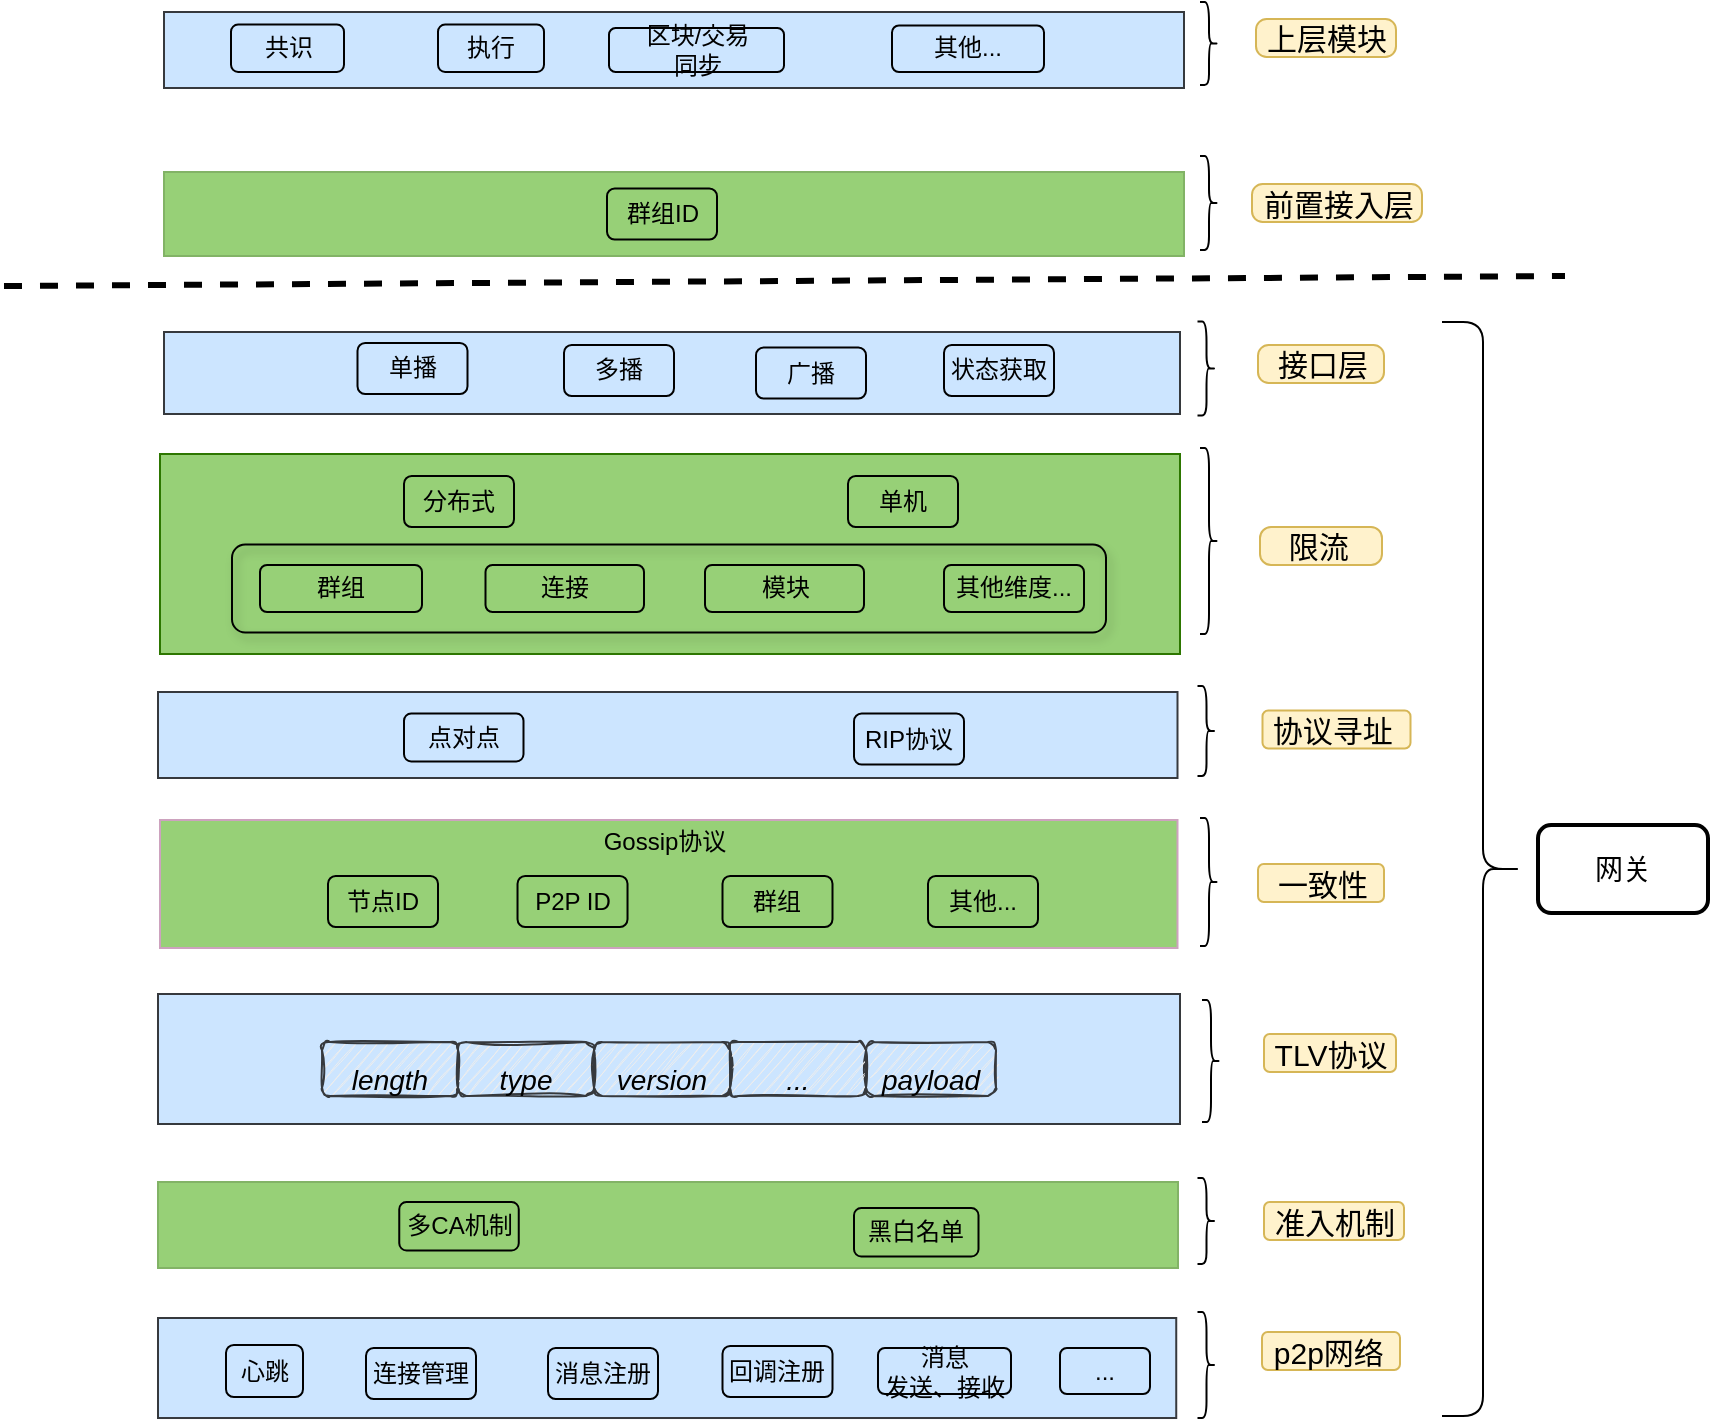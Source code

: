 <mxfile version="17.2.4" type="device"><diagram id="LjcHvfkx4tGp7lgOrIEd" name="第 1 页"><mxGraphModel dx="1757" dy="1292" grid="0" gridSize="10" guides="1" tooltips="1" connect="1" arrows="1" fold="1" page="0" pageScale="1" pageWidth="850" pageHeight="1100" background="none" math="0" shadow="0"><root><mxCell id="0"/><mxCell id="1" parent="0"/><mxCell id="RUT14wLtlC0sVts7Rqis-16" value="" style="rounded=0;whiteSpace=wrap;html=1;shadow=0;strokeColor=#2D7600;fillColor=#97D077;fontColor=#ffffff;" vertex="1" parent="1"><mxGeometry x="-62" y="111" width="510" height="100" as="geometry"/></mxCell><mxCell id="RUT14wLtlC0sVts7Rqis-17" value="" style="rounded=0;whiteSpace=wrap;html=1;shadow=0;strokeColor=#CDA2BE;fillColor=#97D077;gradientColor=none;gradientDirection=north;" vertex="1" parent="1"><mxGeometry x="-62" y="294" width="508.75" height="64" as="geometry"/></mxCell><mxCell id="RUT14wLtlC0sVts7Rqis-18" value="" style="rounded=0;whiteSpace=wrap;html=1;shadow=0;strokeColor=#36393d;fillColor=#cce5ff;" vertex="1" parent="1"><mxGeometry x="-63" y="230" width="509.75" height="43" as="geometry"/></mxCell><mxCell id="RUT14wLtlC0sVts7Rqis-20" value="" style="rounded=0;whiteSpace=wrap;html=1;shadow=0;strokeColor=#36393d;fillColor=#cce5ff;" vertex="1" parent="1"><mxGeometry x="-60" y="50" width="508" height="41" as="geometry"/></mxCell><mxCell id="RUT14wLtlC0sVts7Rqis-21" value="&lt;span style=&quot;color: rgba(0 , 0 , 0 , 0) ; font-family: monospace ; font-size: 0px&quot;&gt;%3CmxGraphModel%3E%3Croot%3E%3CmxCell%20id%3D%220%22%2F%3E%3CmxCell%20id%3D%221%22%20parent%3D%220%22%2F%3E%3CmxCell%20id%3D%222%22%20value%3D%22%E5%A4%9A%E6%92%AD%22%20style%3D%22rounded%3D1%3BwhiteSpace%3Dwrap%3Bhtml%3D1%3Bshadow%3D1%3BstrokeColor%3Ddefault%3BfillColor%3Dnone%3B%22%20vertex%3D%221%22%20parent%3D%221%22%3E%3CmxGeometry%20x%3D%22271%22%20y%3D%2255.5%22%20width%3D%2255%22%20height%3D%2225.5%22%20as%3D%22geometry%22%2F%3E%3C%2FmxCell%3E%3C%2Froot%3E%3C%2FmxGraphModel%3E&lt;/span&gt;&lt;span style=&quot;color: rgba(0 , 0 , 0 , 0) ; font-family: monospace ; font-size: 0px&quot;&gt;%3CmxGraphModel%3E%3Croot%3E%3CmxCell%20id%3D%220%22%2F%3E%3CmxCell%20id%3D%221%22%20parent%3D%220%22%2F%3E%3CmxCell%20id%3D%222%22%20value%3D%22%E5%A4%9A%E6%92%AD%22%20style%3D%22rounded%3D1%3BwhiteSpace%3Dwrap%3Bhtml%3D1%3Bshadow%3D1%3BstrokeColor%3Ddefault%3BfillColor%3Dnone%3B%22%20vertex%3D%221%22%20parent%3D%221%22%3E%3CmxGeometry%20x%3D%22271%22%20y%3D%2255.5%22%20width%3D%2255%22%20height%3D%2225.5%22%20as%3D%22geometry%22%2F%3E%3C%2FmxCell%3E%3C%2Froot%3E%3C%2FmxGraphModel%3E&lt;/span&gt;" style="shape=curlyBracket;whiteSpace=wrap;html=1;rounded=1;flipH=1;shadow=0;strokeColor=default;fillColor=none;" vertex="1" parent="1"><mxGeometry x="458" y="-38" width="9" height="47" as="geometry"/></mxCell><mxCell id="RUT14wLtlC0sVts7Rqis-22" value="&lt;font style=&quot;font-size: 15px&quot;&gt;&amp;nbsp;接口层&amp;nbsp;&lt;/font&gt;" style="text;html=1;align=center;verticalAlign=middle;resizable=0;points=[];autosize=1;strokeColor=#d6b656;fillColor=#fff2cc;rounded=1;arcSize=28;gradientColor=none;shadow=0;" vertex="1" parent="1"><mxGeometry x="487" y="56.5" width="63" height="19" as="geometry"/></mxCell><mxCell id="RUT14wLtlC0sVts7Rqis-23" value="单播" style="rounded=1;whiteSpace=wrap;html=1;shadow=0;strokeColor=default;fillColor=none;" vertex="1" parent="1"><mxGeometry x="36.75" y="55.5" width="55" height="25.5" as="geometry"/></mxCell><mxCell id="RUT14wLtlC0sVts7Rqis-24" value="多播" style="rounded=1;whiteSpace=wrap;html=1;shadow=0;strokeColor=default;fillColor=none;" vertex="1" parent="1"><mxGeometry x="140" y="56.5" width="55" height="25.5" as="geometry"/></mxCell><mxCell id="RUT14wLtlC0sVts7Rqis-25" value="广播" style="rounded=1;whiteSpace=wrap;html=1;shadow=0;strokeColor=default;fillColor=none;" vertex="1" parent="1"><mxGeometry x="236" y="57.75" width="55" height="25.5" as="geometry"/></mxCell><mxCell id="RUT14wLtlC0sVts7Rqis-27" value="&lt;span style=&quot;color: rgba(0 , 0 , 0 , 0) ; font-family: monospace ; font-size: 0px&quot;&gt;%3CmxGraphModel%3E%3Croot%3E%3CmxCell%20id%3D%220%22%2F%3E%3CmxCell%20id%3D%221%22%20parent%3D%220%22%2F%3E%3CmxCell%20id%3D%222%22%20value%3D%22%E5%A4%9A%E6%92%AD%22%20style%3D%22rounded%3D1%3BwhiteSpace%3Dwrap%3Bhtml%3D1%3Bshadow%3D1%3BstrokeColor%3Ddefault%3BfillColor%3Dnone%3B%22%20vertex%3D%221%22%20parent%3D%221%22%3E%3CmxGeometry%20x%3D%22271%22%20y%3D%2255.5%22%20width%3D%2255%22%20height%3D%2225.5%22%20as%3D%22geometry%22%2F%3E%3C%2FmxCell%3E%3C%2Froot%3E%3C%2FmxGraphModel%3E&lt;/span&gt;&lt;span style=&quot;color: rgba(0 , 0 , 0 , 0) ; font-family: monospace ; font-size: 0px&quot;&gt;%3CmxGraphModel%3E%3Croot%3E%3CmxCell%20id%3D%220%22%2F%3E%3CmxCell%20id%3D%221%22%20parent%3D%220%22%2F%3E%3CmxCell%20id%3D%222%22%20value%3D%22%E5%A4%9A%E6%92%AD%22%20style%3D%22rounded%3D1%3BwhiteSpace%3Dwrap%3Bhtml%3D1%3Bshadow%3D1%3BstrokeColor%3Ddefault%3BfillColor%3Dnone%3B%22%20vertex%3D%221%22%20parent%3D%221%22%3E%3CmxGeometry%20x%3D%22271%22%20y%3D%2255.5%22%20width%3D%2255%22%20height%3D%2225.5%22%20as%3D%22geometry%22%2F%3E%3C%2FmxCell%3E%3C%2Froot%3E%3C%2FmxGraphModel%3E&lt;/span&gt;" style="shape=curlyBracket;whiteSpace=wrap;html=1;rounded=1;flipH=1;shadow=0;strokeColor=default;fillColor=none;" vertex="1" parent="1"><mxGeometry x="456.75" y="227" width="9" height="45" as="geometry"/></mxCell><mxCell id="RUT14wLtlC0sVts7Rqis-28" value="&lt;font style=&quot;font-size: 15px&quot;&gt;协议寻址&amp;nbsp;&lt;/font&gt;" style="text;html=1;align=center;verticalAlign=middle;resizable=0;points=[];autosize=1;strokeColor=#d6b656;fillColor=#fff2cc;rounded=1;gradientColor=none;shadow=0;" vertex="1" parent="1"><mxGeometry x="489.25" y="239.25" width="74" height="19" as="geometry"/></mxCell><mxCell id="RUT14wLtlC0sVts7Rqis-29" value="点对点" style="rounded=1;whiteSpace=wrap;html=1;shadow=0;strokeColor=default;fillColor=none;" vertex="1" parent="1"><mxGeometry x="60" y="240.75" width="59.75" height="24" as="geometry"/></mxCell><mxCell id="RUT14wLtlC0sVts7Rqis-30" value="RIP协议" style="rounded=1;whiteSpace=wrap;html=1;shadow=0;strokeColor=default;fillColor=none;" vertex="1" parent="1"><mxGeometry x="285" y="240.75" width="55" height="25.5" as="geometry"/></mxCell><mxCell id="RUT14wLtlC0sVts7Rqis-31" value="&lt;span style=&quot;color: rgba(0 , 0 , 0 , 0) ; font-family: monospace ; font-size: 0px&quot;&gt;%3CmxGraphModel%3E%3Croot%3E%3CmxCell%20id%3D%220%22%2F%3E%3CmxCell%20id%3D%221%22%20parent%3D%220%22%2F%3E%3CmxCell%20id%3D%222%22%20value%3D%22%E5%A4%9A%E6%92%AD%22%20style%3D%22rounded%3D1%3BwhiteSpace%3Dwrap%3Bhtml%3D1%3Bshadow%3D1%3BstrokeColor%3Ddefault%3BfillColor%3Dnone%3B%22%20vertex%3D%221%22%20parent%3D%221%22%3E%3CmxGeometry%20x%3D%22271%22%20y%3D%2255.5%22%20width%3D%2255%22%20height%3D%2225.5%22%20as%3D%22geometry%22%2F%3E%3C%2FmxCell%3E%3C%2Froot%3E%3C%2FmxGraphModel%3E&lt;/span&gt;&lt;span style=&quot;color: rgba(0 , 0 , 0 , 0) ; font-family: monospace ; font-size: 0px&quot;&gt;%3CmxGraphModel%3E%3Croot%3E%3CmxCell%20id%3D%220%22%2F%3E%3CmxCell%20id%3D%221%22%20parent%3D%220%22%2F%3E%3CmxCell%20id%3D%222%22%20value%3D%22%E5%A4%9A%E6%92%AD%22%20style%3D%22rounded%3D1%3BwhiteSpace%3Dwrap%3Bhtml%3D1%3Bshadow%3D1%3BstrokeColor%3Ddefault%3BfillColor%3Dnone%3B%22%20vertex%3D%221%22%20parent%3D%221%22%3E%3CmxGeometry%20x%3D%22271%22%20y%3D%2255.5%22%20width%3D%2255%22%20height%3D%2225.5%22%20as%3D%22geometry%22%2F%3E%3C%2FmxCell%3E%3C%2Froot%3E%3C%2FmxGraphModel%3E&lt;/span&gt;" style="shape=curlyBracket;whiteSpace=wrap;html=1;rounded=1;flipH=1;shadow=0;strokeColor=default;fillColor=none;" vertex="1" parent="1"><mxGeometry x="458" y="108" width="9" height="93" as="geometry"/></mxCell><mxCell id="RUT14wLtlC0sVts7Rqis-32" value="&lt;font style=&quot;font-size: 15px&quot;&gt;&amp;nbsp; 限流&amp;nbsp; &amp;nbsp;&lt;/font&gt;" style="text;html=1;align=center;verticalAlign=middle;resizable=0;points=[];autosize=1;strokeColor=#d6b656;fillColor=#fff2cc;rounded=1;arcSize=29;shadow=0;gradientColor=none;" vertex="1" parent="1"><mxGeometry x="488" y="147.5" width="61" height="19" as="geometry"/></mxCell><mxCell id="RUT14wLtlC0sVts7Rqis-33" value="分布式" style="rounded=1;whiteSpace=wrap;html=1;shadow=0;strokeColor=default;fillColor=none;" vertex="1" parent="1"><mxGeometry x="60.0" y="122" width="55" height="25.5" as="geometry"/></mxCell><mxCell id="RUT14wLtlC0sVts7Rqis-34" value="单机" style="rounded=1;whiteSpace=wrap;html=1;shadow=0;strokeColor=default;fillColor=none;" vertex="1" parent="1"><mxGeometry x="282" y="122" width="55" height="25.5" as="geometry"/></mxCell><mxCell id="RUT14wLtlC0sVts7Rqis-35" value="群组" style="rounded=1;whiteSpace=wrap;html=1;shadow=0;strokeColor=default;fillColor=none;" vertex="1" parent="1"><mxGeometry x="-12" y="166.5" width="81" height="23.5" as="geometry"/></mxCell><mxCell id="RUT14wLtlC0sVts7Rqis-39" value="" style="rounded=1;whiteSpace=wrap;html=1;shadow=1;strokeColor=default;fillColor=none;" vertex="1" parent="1"><mxGeometry x="-26" y="156.25" width="437" height="44" as="geometry"/></mxCell><mxCell id="RUT14wLtlC0sVts7Rqis-36" style="edgeStyle=orthogonalEdgeStyle;rounded=0;orthogonalLoop=1;jettySize=auto;html=1;exitX=0.5;exitY=1;exitDx=0;exitDy=0;shadow=0;" edge="1" parent="1" source="RUT14wLtlC0sVts7Rqis-34" target="RUT14wLtlC0sVts7Rqis-34"><mxGeometry relative="1" as="geometry"/></mxCell><mxCell id="RUT14wLtlC0sVts7Rqis-37" value="连接" style="rounded=1;whiteSpace=wrap;html=1;shadow=0;strokeColor=default;fillColor=none;" vertex="1" parent="1"><mxGeometry x="100.75" y="166.5" width="79.25" height="23.5" as="geometry"/></mxCell><mxCell id="RUT14wLtlC0sVts7Rqis-38" value="模块" style="rounded=1;whiteSpace=wrap;html=1;shadow=0;strokeColor=default;fillColor=none;" vertex="1" parent="1"><mxGeometry x="210.5" y="166.5" width="79.5" height="23.5" as="geometry"/></mxCell><mxCell id="RUT14wLtlC0sVts7Rqis-40" value="其他维度..." style="rounded=1;whiteSpace=wrap;html=1;shadow=0;strokeColor=default;fillColor=none;" vertex="1" parent="1"><mxGeometry x="330" y="166.5" width="70" height="23.5" as="geometry"/></mxCell><mxCell id="RUT14wLtlC0sVts7Rqis-41" value="&lt;span style=&quot;color: rgba(0 , 0 , 0 , 0) ; font-family: monospace ; font-size: 0px&quot;&gt;%3CmxGraphModel%3E%3Croot%3E%3CmxCell%20id%3D%220%22%2F%3E%3CmxCell%20id%3D%221%22%20parent%3D%220%22%2F%3E%3CmxCell%20id%3D%222%22%20value%3D%22%E5%A4%9A%E6%92%AD%22%20style%3D%22rounded%3D1%3BwhiteSpace%3Dwrap%3Bhtml%3D1%3Bshadow%3D1%3BstrokeColor%3Ddefault%3BfillColor%3Dnone%3B%22%20vertex%3D%221%22%20parent%3D%221%22%3E%3CmxGeometry%20x%3D%22271%22%20y%3D%2255.5%22%20width%3D%2255%22%20height%3D%2225.5%22%20as%3D%22geometry%22%2F%3E%3C%2FmxCell%3E%3C%2Froot%3E%3C%2FmxGraphModel%3E&lt;/span&gt;&lt;span style=&quot;color: rgba(0 , 0 , 0 , 0) ; font-family: monospace ; font-size: 0px&quot;&gt;%3CmxGraphModel%3E%3Croot%3E%3CmxCell%20id%3D%220%22%2F%3E%3CmxCell%20id%3D%221%22%20parent%3D%220%22%2F%3E%3CmxCell%20id%3D%222%22%20value%3D%22%E5%A4%9A%E6%92%AD%22%20style%3D%22rounded%3D1%3BwhiteSpace%3Dwrap%3Bhtml%3D1%3Bshadow%3D1%3BstrokeColor%3Ddefault%3BfillColor%3Dnone%3B%22%20vertex%3D%221%22%20parent%3D%221%22%3E%3CmxGeometry%20x%3D%22271%22%20y%3D%2255.5%22%20width%3D%2255%22%20height%3D%2225.5%22%20as%3D%22geometry%22%2F%3E%3C%2FmxCell%3E%3C%2Froot%3E%3C%2FmxGraphModel%3E&lt;/span&gt;" style="shape=curlyBracket;whiteSpace=wrap;html=1;rounded=1;flipH=1;shadow=0;strokeColor=default;fillColor=none;" vertex="1" parent="1"><mxGeometry x="458" y="293" width="9" height="64" as="geometry"/></mxCell><mxCell id="RUT14wLtlC0sVts7Rqis-42" value="&lt;font style=&quot;font-size: 15px&quot;&gt;&amp;nbsp;一致性&amp;nbsp;&lt;/font&gt;" style="text;html=1;align=center;verticalAlign=middle;resizable=0;points=[];autosize=1;strokeColor=#d6b656;fillColor=#fff2cc;rounded=1;gradientColor=none;shadow=0;" vertex="1" parent="1"><mxGeometry x="487" y="316" width="63" height="19" as="geometry"/></mxCell><mxCell id="RUT14wLtlC0sVts7Rqis-43" value="Gossip协议" style="rounded=1;whiteSpace=wrap;html=1;shadow=0;strokeColor=none;fillColor=none;" vertex="1" parent="1"><mxGeometry x="151.75" y="294" width="76.75" height="22" as="geometry"/></mxCell><mxCell id="RUT14wLtlC0sVts7Rqis-44" value="节点ID" style="rounded=1;whiteSpace=wrap;html=1;shadow=0;strokeColor=default;fillColor=none;" vertex="1" parent="1"><mxGeometry x="22" y="322" width="55" height="25.5" as="geometry"/></mxCell><mxCell id="RUT14wLtlC0sVts7Rqis-45" value="群组" style="rounded=1;whiteSpace=wrap;html=1;shadow=0;strokeColor=default;fillColor=none;" vertex="1" parent="1"><mxGeometry x="219.25" y="322" width="55" height="25.5" as="geometry"/></mxCell><mxCell id="RUT14wLtlC0sVts7Rqis-46" value="其他..." style="rounded=1;whiteSpace=wrap;html=1;shadow=0;strokeColor=default;fillColor=none;" vertex="1" parent="1"><mxGeometry x="322" y="322" width="55" height="25.5" as="geometry"/></mxCell><mxCell id="RUT14wLtlC0sVts7Rqis-47" value="&lt;span style=&quot;color: rgba(0 , 0 , 0 , 0) ; font-family: monospace ; font-size: 0px&quot;&gt;%3CmxGraphModel%3E%3Croot%3E%3CmxCell%20id%3D%220%22%2F%3E%3CmxCell%20id%3D%221%22%20parent%3D%220%22%2F%3E%3CmxCell%20id%3D%222%22%20value%3D%22%E5%A4%9A%E6%92%AD%22%20style%3D%22rounded%3D1%3BwhiteSpace%3Dwrap%3Bhtml%3D1%3Bshadow%3D1%3BstrokeColor%3Ddefault%3BfillColor%3Dnone%3B%22%20vertex%3D%221%22%20parent%3D%221%22%3E%3CmxGeometry%20x%3D%22271%22%20y%3D%2255.5%22%20width%3D%2255%22%20height%3D%2225.5%22%20as%3D%22geometry%22%2F%3E%3C%2FmxCell%3E%3C%2Froot%3E%3C%2FmxGraphModel%3E&lt;/span&gt;&lt;span style=&quot;color: rgba(0 , 0 , 0 , 0) ; font-family: monospace ; font-size: 0px&quot;&gt;%3CmxGraphModel%3E%3Croot%3E%3CmxCell%20id%3D%220%22%2F%3E%3CmxCell%20id%3D%221%22%20parent%3D%220%22%2F%3E%3CmxCell%20id%3D%222%22%20value%3D%22%E5%A4%9A%E6%92%AD%22%20style%3D%22rounded%3D1%3BwhiteSpace%3Dwrap%3Bhtml%3D1%3Bshadow%3D1%3BstrokeColor%3Ddefault%3BfillColor%3Dnone%3B%22%20vertex%3D%221%22%20parent%3D%221%22%3E%3CmxGeometry%20x%3D%22271%22%20y%3D%2255.5%22%20width%3D%2255%22%20height%3D%2225.5%22%20as%3D%22geometry%22%2F%3E%3C%2FmxCell%3E%3C%2Froot%3E%3C%2FmxGraphModel%3E&lt;/span&gt;" style="shape=curlyBracket;whiteSpace=wrap;html=1;rounded=1;flipH=1;shadow=0;strokeColor=default;fillColor=none;" vertex="1" parent="1"><mxGeometry x="456.75" y="473" width="9" height="43" as="geometry"/></mxCell><mxCell id="RUT14wLtlC0sVts7Rqis-48" value="&lt;font style=&quot;font-size: 15px&quot;&gt;准入机制&lt;/font&gt;" style="text;html=1;align=center;verticalAlign=middle;resizable=0;points=[];autosize=1;strokeColor=#d6b656;fillColor=#fff2cc;rounded=1;gradientColor=none;shadow=0;" vertex="1" parent="1"><mxGeometry x="490" y="485" width="70" height="19" as="geometry"/></mxCell><mxCell id="RUT14wLtlC0sVts7Rqis-49" value="&lt;span style=&quot;color: rgba(0 , 0 , 0 , 0) ; font-family: monospace ; font-size: 0px&quot;&gt;%3CmxGraphModel%3E%3Croot%3E%3CmxCell%20id%3D%220%22%2F%3E%3CmxCell%20id%3D%221%22%20parent%3D%220%22%2F%3E%3CmxCell%20id%3D%222%22%20value%3D%22%E5%A4%9A%E6%92%AD%22%20style%3D%22rounded%3D1%3BwhiteSpace%3Dwrap%3Bhtml%3D1%3Bshadow%3D1%3BstrokeColor%3Ddefault%3BfillColor%3Dnone%3B%22%20vertex%3D%221%22%20parent%3D%221%22%3E%3CmxGeometry%20x%3D%22271%22%20y%3D%2255.5%22%20width%3D%2255%22%20height%3D%2225.5%22%20as%3D%22geometry%22%2F%3E%3C%2FmxCell%3E%3C%2Froot%3E%3C%2FmxGraphModel%3E&lt;/span&gt;&lt;span style=&quot;color: rgba(0 , 0 , 0 , 0) ; font-family: monospace ; font-size: 0px&quot;&gt;%3CmxGraphModel%3E%3Croot%3E%3CmxCell%20id%3D%220%22%2F%3E%3CmxCell%20id%3D%221%22%20parent%3D%220%22%2F%3E%3CmxCell%20id%3D%222%22%20value%3D%22%E5%A4%9A%E6%92%AD%22%20style%3D%22rounded%3D1%3BwhiteSpace%3Dwrap%3Bhtml%3D1%3Bshadow%3D1%3BstrokeColor%3Ddefault%3BfillColor%3Dnone%3B%22%20vertex%3D%221%22%20parent%3D%221%22%3E%3CmxGeometry%20x%3D%22271%22%20y%3D%2255.5%22%20width%3D%2255%22%20height%3D%2225.5%22%20as%3D%22geometry%22%2F%3E%3C%2FmxCell%3E%3C%2Froot%3E%3C%2FmxGraphModel%3E&lt;/span&gt;" style="shape=curlyBracket;whiteSpace=wrap;html=1;rounded=1;flipH=1;shadow=0;strokeColor=default;fillColor=none;size=0.5;" vertex="1" parent="1"><mxGeometry x="456.75" y="540.01" width="9" height="53" as="geometry"/></mxCell><mxCell id="RUT14wLtlC0sVts7Rqis-50" value="&lt;font style=&quot;font-size: 15px&quot;&gt;p2p网络&amp;nbsp;&lt;/font&gt;" style="text;html=1;align=center;verticalAlign=middle;resizable=0;points=[];autosize=1;strokeColor=#d6b656;fillColor=#fff2cc;rounded=1;gradientColor=none;shadow=0;" vertex="1" parent="1"><mxGeometry x="489" y="550" width="69" height="19" as="geometry"/></mxCell><mxCell id="RUT14wLtlC0sVts7Rqis-58" value="" style="rounded=0;whiteSpace=wrap;html=1;shadow=0;strokeColor=#82b366;fillColor=#97D077;gradientColor=none;" vertex="1" parent="1"><mxGeometry x="-63" y="475" width="510" height="43" as="geometry"/></mxCell><mxCell id="RUT14wLtlC0sVts7Rqis-59" value="多CA机制" style="rounded=1;whiteSpace=wrap;html=1;shadow=0;strokeColor=default;fillColor=none;" vertex="1" parent="1"><mxGeometry x="57.63" y="485" width="59.75" height="24.25" as="geometry"/></mxCell><mxCell id="RUT14wLtlC0sVts7Rqis-60" value="黑白名单" style="rounded=1;whiteSpace=wrap;html=1;shadow=0;strokeColor=default;fillColor=none;" vertex="1" parent="1"><mxGeometry x="285" y="488" width="62.25" height="24.25" as="geometry"/></mxCell><mxCell id="RUT14wLtlC0sVts7Rqis-67" value="" style="rounded=0;whiteSpace=wrap;html=1;shadow=0;strokeColor=#82b366;fillColor=#97D077;" vertex="1" parent="1"><mxGeometry x="-60" y="-30" width="510" height="42" as="geometry"/></mxCell><mxCell id="RUT14wLtlC0sVts7Rqis-68" value="&lt;span style=&quot;color: rgba(0 , 0 , 0 , 0) ; font-family: monospace ; font-size: 0px&quot;&gt;%3CmxGraphModel%3E%3Croot%3E%3CmxCell%20id%3D%220%22%2F%3E%3CmxCell%20id%3D%221%22%20parent%3D%220%22%2F%3E%3CmxCell%20id%3D%222%22%20value%3D%22%E5%A4%9A%E6%92%AD%22%20style%3D%22rounded%3D1%3BwhiteSpace%3Dwrap%3Bhtml%3D1%3Bshadow%3D1%3BstrokeColor%3Ddefault%3BfillColor%3Dnone%3B%22%20vertex%3D%221%22%20parent%3D%221%22%3E%3CmxGeometry%20x%3D%22271%22%20y%3D%2255.5%22%20width%3D%2255%22%20height%3D%2225.5%22%20as%3D%22geometry%22%2F%3E%3C%2FmxCell%3E%3C%2Froot%3E%3C%2FmxGraphModel%3E&lt;/span&gt;&lt;span style=&quot;color: rgba(0 , 0 , 0 , 0) ; font-family: monospace ; font-size: 0px&quot;&gt;%3CmxGraphModel%3E%3Croot%3E%3CmxCell%20id%3D%220%22%2F%3E%3CmxCell%20id%3D%221%22%20parent%3D%220%22%2F%3E%3CmxCell%20id%3D%222%22%20value%3D%22%E5%A4%9A%E6%92%AD%22%20style%3D%22rounded%3D1%3BwhiteSpace%3Dwrap%3Bhtml%3D1%3Bshadow%3D1%3BstrokeColor%3Ddefault%3BfillColor%3Dnone%3B%22%20vertex%3D%221%22%20parent%3D%221%22%3E%3CmxGeometry%20x%3D%22271%22%20y%3D%2255.5%22%20width%3D%2255%22%20height%3D%2225.5%22%20as%3D%22geometry%22%2F%3E%3C%2FmxCell%3E%3C%2Froot%3E%3C%2FmxGraphModel%3E&lt;/span&gt;" style="shape=curlyBracket;whiteSpace=wrap;html=1;rounded=1;flipH=1;shadow=0;strokeColor=default;fillColor=none;" vertex="1" parent="1"><mxGeometry x="456.75" y="44.75" width="9" height="47" as="geometry"/></mxCell><mxCell id="RUT14wLtlC0sVts7Rqis-69" value="&lt;font style=&quot;font-size: 15px&quot;&gt;前置接入层&lt;/font&gt;" style="text;html=1;align=center;verticalAlign=middle;resizable=0;points=[];autosize=1;strokeColor=#d6b656;fillColor=#fff2cc;rounded=1;arcSize=28;gradientColor=none;shadow=0;" vertex="1" parent="1"><mxGeometry x="484" y="-24" width="85" height="19" as="geometry"/></mxCell><mxCell id="RUT14wLtlC0sVts7Rqis-70" value="" style="rounded=0;whiteSpace=wrap;html=1;shadow=0;strokeColor=#36393d;fillColor=#cce5ff;" vertex="1" parent="1"><mxGeometry x="-60" y="-110" width="510" height="38" as="geometry"/></mxCell><mxCell id="RUT14wLtlC0sVts7Rqis-71" value="&lt;span style=&quot;color: rgba(0 , 0 , 0 , 0) ; font-family: monospace ; font-size: 0px&quot;&gt;%3CmxGraphModel%3E%3Croot%3E%3CmxCell%20id%3D%220%22%2F%3E%3CmxCell%20id%3D%221%22%20parent%3D%220%22%2F%3E%3CmxCell%20id%3D%222%22%20value%3D%22%E5%A4%9A%E6%92%AD%22%20style%3D%22rounded%3D1%3BwhiteSpace%3Dwrap%3Bhtml%3D1%3Bshadow%3D1%3BstrokeColor%3Ddefault%3BfillColor%3Dnone%3B%22%20vertex%3D%221%22%20parent%3D%221%22%3E%3CmxGeometry%20x%3D%22271%22%20y%3D%2255.5%22%20width%3D%2255%22%20height%3D%2225.5%22%20as%3D%22geometry%22%2F%3E%3C%2FmxCell%3E%3C%2Froot%3E%3C%2FmxGraphModel%3E&lt;/span&gt;&lt;span style=&quot;color: rgba(0 , 0 , 0 , 0) ; font-family: monospace ; font-size: 0px&quot;&gt;%3CmxGraphModel%3E%3Croot%3E%3CmxCell%20id%3D%220%22%2F%3E%3CmxCell%20id%3D%221%22%20parent%3D%220%22%2F%3E%3CmxCell%20id%3D%222%22%20value%3D%22%E5%A4%9A%E6%92%AD%22%20style%3D%22rounded%3D1%3BwhiteSpace%3Dwrap%3Bhtml%3D1%3Bshadow%3D1%3BstrokeColor%3Ddefault%3BfillColor%3Dnone%3B%22%20vertex%3D%221%22%20parent%3D%221%22%3E%3CmxGeometry%20x%3D%22271%22%20y%3D%2255.5%22%20width%3D%2255%22%20height%3D%2225.5%22%20as%3D%22geometry%22%2F%3E%3C%2FmxCell%3E%3C%2Froot%3E%3C%2FmxGraphModel%3E&lt;/span&gt;" style="shape=curlyBracket;whiteSpace=wrap;html=1;rounded=1;flipH=1;shadow=0;strokeColor=default;fillColor=none;" vertex="1" parent="1"><mxGeometry x="458" y="-115" width="9" height="41.5" as="geometry"/></mxCell><mxCell id="RUT14wLtlC0sVts7Rqis-72" value="&lt;font style=&quot;font-size: 15px&quot;&gt;上层模块&lt;/font&gt;" style="text;html=1;align=center;verticalAlign=middle;resizable=0;points=[];autosize=1;strokeColor=#d6b656;fillColor=#fff2cc;rounded=1;arcSize=28;gradientColor=none;shadow=0;" vertex="1" parent="1"><mxGeometry x="486" y="-106.5" width="70" height="19" as="geometry"/></mxCell><mxCell id="RUT14wLtlC0sVts7Rqis-73" value="共识" style="rounded=1;whiteSpace=wrap;html=1;shadow=0;strokeColor=default;fillColor=none;" vertex="1" parent="1"><mxGeometry x="-26.5" y="-103.75" width="56.5" height="23.75" as="geometry"/></mxCell><mxCell id="RUT14wLtlC0sVts7Rqis-74" value="执行" style="rounded=1;whiteSpace=wrap;html=1;shadow=0;strokeColor=default;fillColor=none;" vertex="1" parent="1"><mxGeometry x="77" y="-103.75" width="53" height="23.75" as="geometry"/></mxCell><mxCell id="RUT14wLtlC0sVts7Rqis-75" value="区块/交易&lt;br&gt;同步" style="rounded=1;whiteSpace=wrap;html=1;shadow=0;strokeColor=default;fillColor=none;" vertex="1" parent="1"><mxGeometry x="162.5" y="-102" width="87.5" height="22" as="geometry"/></mxCell><mxCell id="RUT14wLtlC0sVts7Rqis-76" value="其他..." style="rounded=1;whiteSpace=wrap;html=1;shadow=0;strokeColor=default;fillColor=none;" vertex="1" parent="1"><mxGeometry x="304" y="-103.25" width="76" height="23.25" as="geometry"/></mxCell><mxCell id="RUT14wLtlC0sVts7Rqis-77" value="" style="shape=curlyBracket;whiteSpace=wrap;html=1;rounded=1;flipH=1;shadow=0;fontSize=15;strokeColor=#000000;fillColor=#FFFFCC;gradientColor=none;gradientDirection=north;" vertex="1" parent="1"><mxGeometry x="579" y="45" width="41" height="547" as="geometry"/></mxCell><mxCell id="RUT14wLtlC0sVts7Rqis-79" value="" style="rounded=0;whiteSpace=wrap;html=1;shadow=0;strokeColor=#36393d;fillColor=#cce5ff;" vertex="1" parent="1"><mxGeometry x="-63" y="381" width="511" height="65" as="geometry"/></mxCell><mxCell id="RUT14wLtlC0sVts7Rqis-80" value="P2P ID" style="rounded=1;whiteSpace=wrap;html=1;shadow=0;strokeColor=default;fillColor=none;" vertex="1" parent="1"><mxGeometry x="116.76" y="322" width="55" height="25.5" as="geometry"/></mxCell><mxCell id="RUT14wLtlC0sVts7Rqis-81" value="&lt;span style=&quot;color: rgba(0 , 0 , 0 , 0) ; font-family: monospace ; font-size: 0px&quot;&gt;%3CmxGraphModel%3E%3Croot%3E%3CmxCell%20id%3D%220%22%2F%3E%3CmxCell%20id%3D%221%22%20parent%3D%220%22%2F%3E%3CmxCell%20id%3D%222%22%20value%3D%22%E5%A4%9A%E6%92%AD%22%20style%3D%22rounded%3D1%3BwhiteSpace%3Dwrap%3Bhtml%3D1%3Bshadow%3D1%3BstrokeColor%3Ddefault%3BfillColor%3Dnone%3B%22%20vertex%3D%221%22%20parent%3D%221%22%3E%3CmxGeometry%20x%3D%22271%22%20y%3D%2255.5%22%20width%3D%2255%22%20height%3D%2225.5%22%20as%3D%22geometry%22%2F%3E%3C%2FmxCell%3E%3C%2Froot%3E%3C%2FmxGraphModel%3E&lt;/span&gt;&lt;span style=&quot;color: rgba(0 , 0 , 0 , 0) ; font-family: monospace ; font-size: 0px&quot;&gt;%3CmxGraphModel%3E%3Croot%3E%3CmxCell%20id%3D%220%22%2F%3E%3CmxCell%20id%3D%221%22%20parent%3D%220%22%2F%3E%3CmxCell%20id%3D%222%22%20value%3D%22%E5%A4%9A%E6%92%AD%22%20style%3D%22rounded%3D1%3BwhiteSpace%3Dwrap%3Bhtml%3D1%3Bshadow%3D1%3BstrokeColor%3Ddefault%3BfillColor%3Dnone%3B%22%20vertex%3D%221%22%20parent%3D%221%22%3E%3CmxGeometry%20x%3D%22271%22%20y%3D%2255.5%22%20width%3D%2255%22%20height%3D%2225.5%22%20as%3D%22geometry%22%2F%3E%3C%2FmxCell%3E%3C%2Froot%3E%3C%2FmxGraphModel%3E&lt;/span&gt;" style="shape=curlyBracket;whiteSpace=wrap;html=1;rounded=1;flipH=1;shadow=0;strokeColor=default;fillColor=none;" vertex="1" parent="1"><mxGeometry x="459" y="384" width="9" height="61" as="geometry"/></mxCell><mxCell id="RUT14wLtlC0sVts7Rqis-82" value="&lt;span style=&quot;font-size: 15px&quot;&gt;TLV协议&lt;/span&gt;" style="text;html=1;align=center;verticalAlign=middle;resizable=0;points=[];autosize=1;strokeColor=#d6b656;fillColor=#fff2cc;rounded=1;gradientColor=none;shadow=0;" vertex="1" parent="1"><mxGeometry x="490" y="401" width="66" height="19" as="geometry"/></mxCell><mxCell id="RUT14wLtlC0sVts7Rqis-83" value="&lt;div&gt;&lt;span style=&quot;font-size: 14px&quot;&gt;&lt;i&gt;length&lt;/i&gt;&lt;/span&gt;&lt;/div&gt;" style="rounded=1;whiteSpace=wrap;html=1;shadow=0;fontSize=25;strokeColor=#36393d;fillColor=#eeeeee;gradientDirection=north;align=center;sketch=1;" vertex="1" parent="1"><mxGeometry x="19" y="405" width="68" height="27" as="geometry"/></mxCell><mxCell id="RUT14wLtlC0sVts7Rqis-87" value="&lt;span style=&quot;font-size: 14px&quot;&gt;&lt;i&gt;payload&lt;/i&gt;&lt;/span&gt;" style="rounded=1;whiteSpace=wrap;html=1;shadow=0;fontSize=25;strokeColor=#36393d;fillColor=#eeeeee;gradientDirection=north;align=center;sketch=1;" vertex="1" parent="1"><mxGeometry x="291" y="405" width="65" height="27" as="geometry"/></mxCell><mxCell id="RUT14wLtlC0sVts7Rqis-88" value="群组ID" style="rounded=1;whiteSpace=wrap;html=1;shadow=0;strokeColor=default;fillColor=none;" vertex="1" parent="1"><mxGeometry x="161.5" y="-21.75" width="55" height="25.5" as="geometry"/></mxCell><mxCell id="RUT14wLtlC0sVts7Rqis-89" value="网关" style="rounded=1;whiteSpace=wrap;html=1;shadow=0;glass=0;sketch=0;fontSize=14;gradientDirection=north;strokeWidth=2;" vertex="1" parent="1"><mxGeometry x="627" y="296.5" width="85" height="44" as="geometry"/></mxCell><mxCell id="RUT14wLtlC0sVts7Rqis-90" value="" style="endArrow=none;html=1;rounded=0;fontSize=14;dashed=1;strokeWidth=3;fillColor=#ffff88;strokeColor=#000000;shadow=0;" edge="1" parent="1"><mxGeometry width="50" height="50" relative="1" as="geometry"><mxPoint x="-140" y="27" as="sourcePoint"/><mxPoint x="640.5" y="22" as="targetPoint"/></mxGeometry></mxCell><mxCell id="RUT14wLtlC0sVts7Rqis-91" value="" style="rounded=0;whiteSpace=wrap;html=1;shadow=0;strokeColor=#36393d;fillColor=#cce5ff;" vertex="1" parent="1"><mxGeometry x="-63" y="543" width="509.12" height="50.01" as="geometry"/></mxCell><mxCell id="RUT14wLtlC0sVts7Rqis-92" value="状态获取" style="rounded=1;whiteSpace=wrap;html=1;shadow=0;strokeColor=default;fillColor=none;" vertex="1" parent="1"><mxGeometry x="330" y="56.5" width="55" height="25.5" as="geometry"/></mxCell><mxCell id="RUT14wLtlC0sVts7Rqis-94" value="连接管理" style="rounded=1;whiteSpace=wrap;html=1;shadow=0;strokeColor=default;fillColor=none;" vertex="1" parent="1"><mxGeometry x="41" y="558" width="55" height="25.5" as="geometry"/></mxCell><mxCell id="RUT14wLtlC0sVts7Rqis-95" value="消息注册" style="rounded=1;whiteSpace=wrap;html=1;shadow=0;strokeColor=default;fillColor=none;" vertex="1" parent="1"><mxGeometry x="132" y="558" width="55" height="25.5" as="geometry"/></mxCell><mxCell id="RUT14wLtlC0sVts7Rqis-96" value="回调注册" style="rounded=1;whiteSpace=wrap;html=1;shadow=0;strokeColor=default;fillColor=none;" vertex="1" parent="1"><mxGeometry x="219.25" y="557" width="55" height="25.5" as="geometry"/></mxCell><mxCell id="RUT14wLtlC0sVts7Rqis-97" value="心跳" style="rounded=1;whiteSpace=wrap;html=1;shadow=0;strokeColor=default;fillColor=none;" vertex="1" parent="1"><mxGeometry x="-29" y="556.5" width="38.5" height="26" as="geometry"/></mxCell><mxCell id="RUT14wLtlC0sVts7Rqis-98" value="消息&lt;br&gt;发送、接收" style="rounded=1;whiteSpace=wrap;html=1;shadow=0;strokeColor=default;fillColor=none;" vertex="1" parent="1"><mxGeometry x="297" y="558" width="66.5" height="23" as="geometry"/></mxCell><mxCell id="RUT14wLtlC0sVts7Rqis-99" value="..." style="rounded=1;whiteSpace=wrap;html=1;shadow=0;strokeColor=default;fillColor=none;" vertex="1" parent="1"><mxGeometry x="388" y="558" width="45" height="23" as="geometry"/></mxCell><mxCell id="RUT14wLtlC0sVts7Rqis-101" style="edgeStyle=orthogonalEdgeStyle;rounded=0;orthogonalLoop=1;jettySize=auto;html=1;exitX=0.5;exitY=1;exitDx=0;exitDy=0;dashed=1;fontSize=14;strokeColor=#000000;strokeWidth=3;shadow=0;" edge="1" parent="1" source="RUT14wLtlC0sVts7Rqis-94" target="RUT14wLtlC0sVts7Rqis-94"><mxGeometry relative="1" as="geometry"/></mxCell><mxCell id="RUT14wLtlC0sVts7Rqis-102" value="&lt;span style=&quot;font-size: 14px&quot;&gt;&lt;i&gt;type&lt;/i&gt;&lt;/span&gt;" style="rounded=1;whiteSpace=wrap;html=1;shadow=0;fontSize=25;strokeColor=#36393d;fillColor=#eeeeee;gradientDirection=north;align=center;sketch=1;" vertex="1" parent="1"><mxGeometry x="87" y="405" width="68" height="27" as="geometry"/></mxCell><mxCell id="RUT14wLtlC0sVts7Rqis-103" value="&lt;span style=&quot;font-size: 14px&quot;&gt;&lt;i&gt;version&lt;/i&gt;&lt;/span&gt;" style="rounded=1;whiteSpace=wrap;html=1;shadow=0;fontSize=25;strokeColor=#36393d;fillColor=#eeeeee;gradientDirection=north;align=center;sketch=1;" vertex="1" parent="1"><mxGeometry x="155" y="405" width="68" height="27" as="geometry"/></mxCell><mxCell id="RUT14wLtlC0sVts7Rqis-104" value="&lt;span style=&quot;font-size: 14px&quot;&gt;&lt;i&gt;...&lt;/i&gt;&lt;/span&gt;" style="rounded=1;whiteSpace=wrap;html=1;shadow=0;fontSize=25;strokeColor=#36393d;fillColor=#eeeeee;gradientDirection=north;align=center;sketch=1;" vertex="1" parent="1"><mxGeometry x="223" y="405" width="68" height="27" as="geometry"/></mxCell></root></mxGraphModel></diagram></mxfile>
